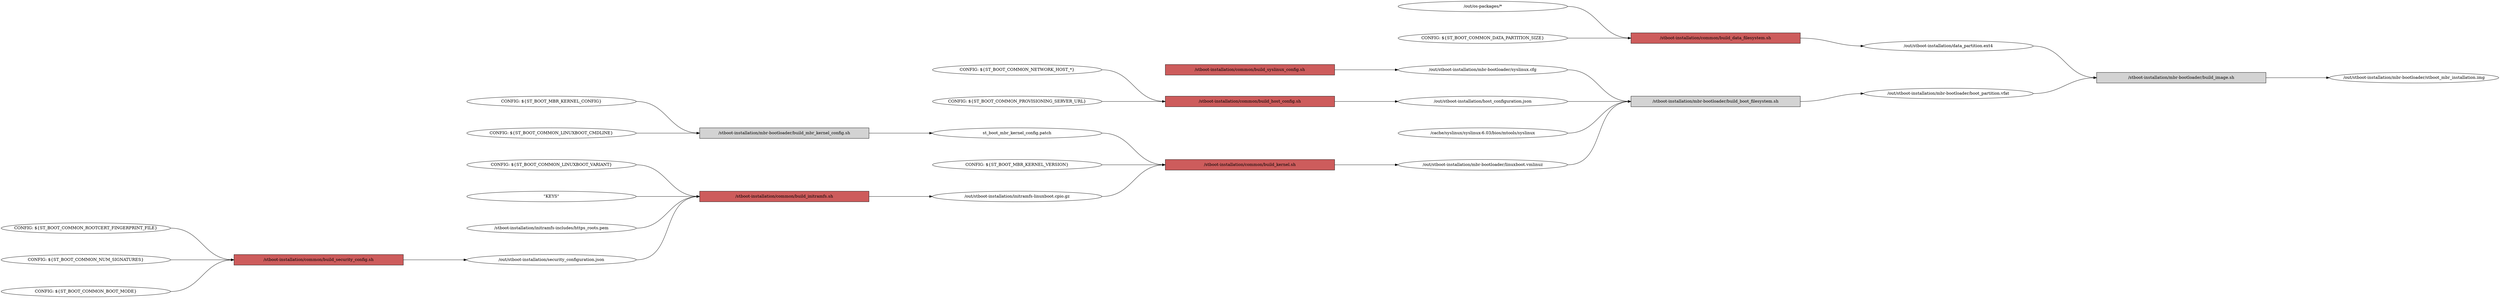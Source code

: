 digraph build_mbr_kernel_config {	
	rankdir=LR
	node [shape=box style=filled fixedsize=true width=8]
	ranksep=3
	nodesep="1"
	constraint=false
	edge [headport="w" tailport="e"]
	







// "/stboot-installation/common/build_security_config.sh"
	"/stboot-installation/common/build_security_config.sh" [fillcolor = indianred]
	{
		node [style=solid shape=ellipse]
		//"/cache/configs/current/st_boot_mbr.conf"

		"CONFIG: ${ST_BOOT_COMMON_ROOTCERT_FINGERPRINT_FILE}"
		"CONFIG: ${ST_BOOT_COMMON_NUM_SIGNATURES}"
		"CONFIG: ${ST_BOOT_COMMON_BOOT_MODE}" 
	}
	-> 
	"/stboot-installation/common/build_security_config.sh" 
	->	
	{
		node [style=solid shape=ellipse]
		"/out/stboot-installation/security_configuration.json"
	}
		


// "/stboot-installation/common/build_initramfs.sh"
	"/stboot-installation/common/build_initramfs.sh" [fillcolor = indianred]

	{ 
		node [style=solid shape=ellipse]
		//"/cache/configs/current/st_boot_mbr.conf" 
		"CONFIG: ${ST_BOOT_COMMON_LINUXBOOT_VARIANT}"

		"/out/stboot-installation/security_configuration.json"

		"\"KEYS\""
		"/stboot-installation/initramfs-includes/https_roots.pem"

		// only variant debug/full
		// "/stboot-installation/initramfs-includes/netsetup.elv"
		// "netsetup.elv" 			
		// "/stboot-installation/initramfs-includes/start_cpu.elv"
		// "start_cpu.elv" 		
		// "/out/keys/cpu_keys/ssh_host_rsa_key"
		// "/etc/ssh/ssh_host_rsa_key" 
		// "/out/keys/cpu_keys/cpu_rsa.pub" 				
	}
	-> 
	"/stboot-installation/common/build_initramfs.sh"
	->
	{
		node [style=solid shape=ellipse]
		//"/out/stboot-installation/initramfs-linuxboot.cpio"
		"/out/stboot-installation/initramfs-linuxboot.cpio.gz"
	}


	
// "/stboot-installation/mbr-bootloader/build_mbr_kernel_config.sh"

	{ 
		node [style=solid shape=ellipse]
		//"/cache/configs/current/st_boot_mbr.conf" 
		"CONFIG: ${ST_BOOT_MBR_KERNEL_CONFIG}"
		"CONFIG: ${ST_BOOT_COMMON_LINUXBOOT_CMDLINE}"
	}
	-> 
	"/stboot-installation/mbr-bootloader/build_mbr_kernel_config.sh"
	->
	{
		node [style=solid shape=ellipse]
		"st_boot_mbr_kernel_config.patch"
	}




// "/stboot-installation/common/build_kernel.sh"
"/stboot-installation/common/build_kernel.sh" [fillcolor = indianred]
	{ 
		node [style=solid shape=ellipse]
		//"/cache/configs/current/st_boot_mbr.conf" 
		
		"CONFIG: ${ST_BOOT_MBR_KERNEL_VERSION}"
		"st_boot_mbr_kernel_config.patch"

		"/out/stboot-installation/initramfs-linuxboot.cpio.gz" // in defconfig aka "st_boot_mbr_kernel_config.patch"
	}
	-> 
	"/stboot-installation/common/build_kernel.sh"
	->
	{
		node [style=solid shape=ellipse]
		// "/cache/gnupg/keyring.gpg"	// will be only cached
		"/out/stboot-installation/mbr-bootloader/linuxboot.vmlinuz"
	}



// "/stboot-installation/common/build_syslinux_config.sh"
	"/stboot-installation/common/build_syslinux_config.sh" [fillcolor = indianred]

	"/stboot-installation/common/build_syslinux_config.sh"
	->
	{
		node [style=solid shape=ellipse]
		"/out/stboot-installation/mbr-bootloader/syslinux.cfg"
	}



// "/stboot-installation/common/build_host_config.sh"
	"/stboot-installation/common/build_host_config.sh" [fillcolor = indianred]

	{ 
		node [style=solid shape=ellipse]
		//"/cache/configs/current/st_boot_mbr.conf" 
		"CONFIG: ${ST_BOOT_COMMON_NETWORK_HOST_*}"
		"CONFIG: ${ST_BOOT_COMMON_PROVISIONING_SERVER_URL}"
	}
	-> 
	"/stboot-installation/common/build_host_config.sh"
	->
	{
		node [style=solid shape=ellipse]
		"/out/stboot-installation/host_configuration.json"
	}



// "/stboot-installation/mbr-bootloader/build_boot_filesystem.sh"
	{ 
		node [style=solid shape=ellipse]
		"/cache/syslinux/syslinux-6.03/bios/mtools/syslinux"
		"/out/stboot-installation/mbr-bootloader/linuxboot.vmlinuz"
		"/out/stboot-installation/mbr-bootloader/syslinux.cfg"
		"/out/stboot-installation/host_configuration.json"
	}
	-> 
	"/stboot-installation/mbr-bootloader/build_boot_filesystem.sh"
	->
	{
		node [style=solid shape=ellipse]
		"/out/stboot-installation/mbr-bootloader/boot_partition.vfat"
	}




// "/stboot-installation/common/build_data_filesystem.sh"
	"/stboot-installation/common/build_data_filesystem.sh" [fillcolor = indianred]
	{ 
		node [style=solid shape=ellipse]
		"/out/os-packages/\*"
		//"/out/os-packages/local_boot_order_file"
		"CONFIG: ${ST_BOOT_COMMON_DATA_PARTITION_SIZE}"
	}
	-> 
	"/stboot-installation/common/build_data_filesystem.sh"
	->
	{
		node [style=solid shape=ellipse]
		"/out/stboot-installation/data_partition.ext4"
	}


// "/stboot-installation/mbr-bootloader/build_image.sh"

	{ 
		node [style=solid shape=ellipse]
		"/out/stboot-installation/mbr-bootloader/boot_partition.vfat"
		"/out/stboot-installation/data_partition.ext4"
	}
	-> 
	"/stboot-installation/mbr-bootloader/build_image.sh"
	->
	{
		node [style=solid shape=ellipse]
		"/out/stboot-installation/mbr-bootloader/stboot_mbr_installation.img"
	}

	
	
//	}
	
	
	
	
}
